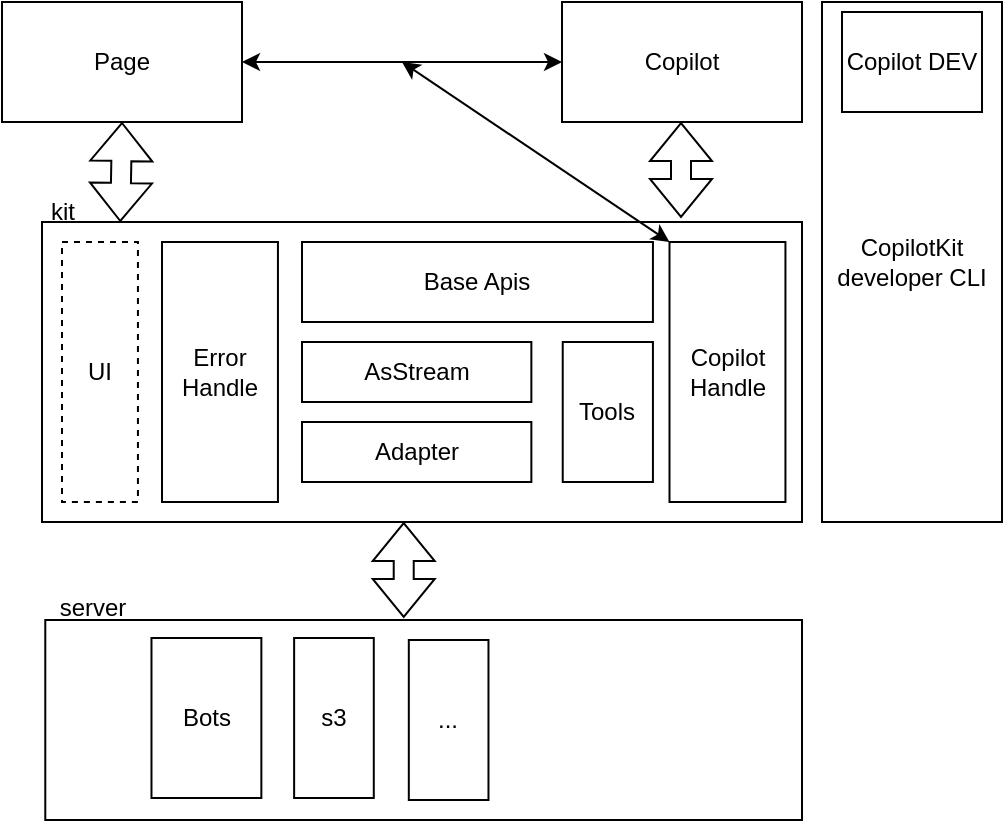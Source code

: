 <mxfile version="24.6.4" type="github">
  <diagram name="第 1 页" id="Zh2iLBxZjpBHtdLT9Kpo">
    <mxGraphModel dx="946" dy="620" grid="1" gridSize="10" guides="1" tooltips="1" connect="1" arrows="1" fold="1" page="1" pageScale="1" pageWidth="5000" pageHeight="5000" math="0" shadow="0">
      <root>
        <mxCell id="0" />
        <mxCell id="1" parent="0" />
        <mxCell id="0PrXw2p8CyodZAnzhfTx-1" value="Page" style="rounded=0;whiteSpace=wrap;html=1;" vertex="1" parent="1">
          <mxGeometry x="360" y="850" width="120" height="60" as="geometry" />
        </mxCell>
        <mxCell id="0PrXw2p8CyodZAnzhfTx-2" value="Copilot" style="rounded=0;whiteSpace=wrap;html=1;" vertex="1" parent="1">
          <mxGeometry x="640" y="850" width="120" height="60" as="geometry" />
        </mxCell>
        <mxCell id="0PrXw2p8CyodZAnzhfTx-3" value="kit" style="text;html=1;align=center;verticalAlign=middle;resizable=0;points=[];autosize=1;strokeColor=none;fillColor=none;" vertex="1" parent="1">
          <mxGeometry x="370" y="940" width="40" height="30" as="geometry" />
        </mxCell>
        <mxCell id="0PrXw2p8CyodZAnzhfTx-13" value="CopilotKit developer CLI" style="rounded=0;whiteSpace=wrap;html=1;" vertex="1" parent="1">
          <mxGeometry x="770" y="850" width="90" height="260" as="geometry" />
        </mxCell>
        <mxCell id="0PrXw2p8CyodZAnzhfTx-14" value="Copilot DEV" style="rounded=0;whiteSpace=wrap;html=1;" vertex="1" parent="1">
          <mxGeometry x="780" y="855" width="70" height="50" as="geometry" />
        </mxCell>
        <mxCell id="0PrXw2p8CyodZAnzhfTx-15" value="" style="group" vertex="1" connectable="0" parent="1">
          <mxGeometry x="375" y="1138" width="385" height="120" as="geometry" />
        </mxCell>
        <mxCell id="0PrXw2p8CyodZAnzhfTx-16" value="" style="rounded=0;whiteSpace=wrap;html=1;" vertex="1" parent="0PrXw2p8CyodZAnzhfTx-15">
          <mxGeometry x="6.638" y="21" width="378.362" height="100" as="geometry" />
        </mxCell>
        <mxCell id="0PrXw2p8CyodZAnzhfTx-18" value="Bots" style="rounded=0;whiteSpace=wrap;html=1;" vertex="1" parent="0PrXw2p8CyodZAnzhfTx-15">
          <mxGeometry x="59.741" y="30" width="54.94" height="80" as="geometry" />
        </mxCell>
        <mxCell id="0PrXw2p8CyodZAnzhfTx-20" value="s3" style="rounded=0;whiteSpace=wrap;html=1;" vertex="1" parent="0PrXw2p8CyodZAnzhfTx-15">
          <mxGeometry x="131.063" y="30" width="39.828" height="80" as="geometry" />
        </mxCell>
        <mxCell id="0PrXw2p8CyodZAnzhfTx-21" value="..." style="rounded=0;whiteSpace=wrap;html=1;" vertex="1" parent="0PrXw2p8CyodZAnzhfTx-15">
          <mxGeometry x="188.407" y="31" width="39.828" height="80" as="geometry" />
        </mxCell>
        <mxCell id="0PrXw2p8CyodZAnzhfTx-22" value="server" style="text;html=1;align=center;verticalAlign=middle;resizable=0;points=[];autosize=1;strokeColor=none;fillColor=none;" vertex="1" parent="0PrXw2p8CyodZAnzhfTx-15">
          <mxGeometry width="60" height="30" as="geometry" />
        </mxCell>
        <mxCell id="0PrXw2p8CyodZAnzhfTx-23" value="" style="shape=flexArrow;endArrow=classic;startArrow=classic;html=1;rounded=0;entryX=0.5;entryY=1;entryDx=0;entryDy=0;" edge="1" parent="0PrXw2p8CyodZAnzhfTx-15">
          <mxGeometry width="100" height="100" relative="1" as="geometry">
            <mxPoint x="185.862" y="20" as="sourcePoint" />
            <mxPoint x="185.862" y="-28" as="targetPoint" />
          </mxGeometry>
        </mxCell>
        <mxCell id="0PrXw2p8CyodZAnzhfTx-24" value="" style="shape=flexArrow;endArrow=classic;startArrow=classic;html=1;rounded=0;entryX=0.5;entryY=1;entryDx=0;entryDy=0;exitX=0.103;exitY=0;exitDx=0;exitDy=0;exitPerimeter=0;" edge="1" parent="1" target="0PrXw2p8CyodZAnzhfTx-1" source="0PrXw2p8CyodZAnzhfTx-5">
          <mxGeometry width="100" height="100" relative="1" as="geometry">
            <mxPoint x="350" y="958" as="sourcePoint" />
            <mxPoint x="350" y="910" as="targetPoint" />
          </mxGeometry>
        </mxCell>
        <mxCell id="0PrXw2p8CyodZAnzhfTx-25" value="" style="shape=flexArrow;endArrow=classic;startArrow=classic;html=1;rounded=0;entryX=0.5;entryY=1;entryDx=0;entryDy=0;" edge="1" parent="1">
          <mxGeometry width="100" height="100" relative="1" as="geometry">
            <mxPoint x="699.5" y="958" as="sourcePoint" />
            <mxPoint x="699.5" y="910" as="targetPoint" />
          </mxGeometry>
        </mxCell>
        <mxCell id="0PrXw2p8CyodZAnzhfTx-30" value="" style="endArrow=classic;startArrow=classic;html=1;rounded=0;entryX=0;entryY=0.5;entryDx=0;entryDy=0;exitX=1;exitY=0.5;exitDx=0;exitDy=0;" edge="1" parent="1" source="0PrXw2p8CyodZAnzhfTx-1" target="0PrXw2p8CyodZAnzhfTx-2">
          <mxGeometry width="50" height="50" relative="1" as="geometry">
            <mxPoint x="470" y="890" as="sourcePoint" />
            <mxPoint x="520" y="840" as="targetPoint" />
          </mxGeometry>
        </mxCell>
        <mxCell id="0PrXw2p8CyodZAnzhfTx-32" value="" style="group" vertex="1" connectable="0" parent="1">
          <mxGeometry x="380" y="960" width="380" height="150" as="geometry" />
        </mxCell>
        <mxCell id="0PrXw2p8CyodZAnzhfTx-5" value="" style="rounded=0;whiteSpace=wrap;html=1;" vertex="1" parent="0PrXw2p8CyodZAnzhfTx-32">
          <mxGeometry width="380" height="150" as="geometry" />
        </mxCell>
        <mxCell id="0PrXw2p8CyodZAnzhfTx-6" value="Error&lt;br&gt;Handle" style="rounded=0;whiteSpace=wrap;html=1;" vertex="1" parent="0PrXw2p8CyodZAnzhfTx-32">
          <mxGeometry x="60.001" y="10" width="57.969" height="130" as="geometry" />
        </mxCell>
        <mxCell id="0PrXw2p8CyodZAnzhfTx-7" value="Copilot&lt;br&gt;Handle" style="rounded=0;whiteSpace=wrap;html=1;" vertex="1" parent="0PrXw2p8CyodZAnzhfTx-32">
          <mxGeometry x="313.75" y="10" width="57.969" height="130" as="geometry" />
        </mxCell>
        <mxCell id="0PrXw2p8CyodZAnzhfTx-8" value="Base Apis" style="rounded=0;whiteSpace=wrap;html=1;" vertex="1" parent="0PrXw2p8CyodZAnzhfTx-32">
          <mxGeometry x="130" y="10" width="175.47" height="40" as="geometry" />
        </mxCell>
        <mxCell id="0PrXw2p8CyodZAnzhfTx-11" value="Adapter" style="rounded=0;whiteSpace=wrap;html=1;" vertex="1" parent="0PrXw2p8CyodZAnzhfTx-32">
          <mxGeometry x="130" y="100" width="114.68" height="30" as="geometry" />
        </mxCell>
        <mxCell id="0PrXw2p8CyodZAnzhfTx-12" value="AsStream" style="rounded=0;whiteSpace=wrap;html=1;" vertex="1" parent="0PrXw2p8CyodZAnzhfTx-32">
          <mxGeometry x="130" y="60" width="114.68" height="30" as="geometry" />
        </mxCell>
        <mxCell id="0PrXw2p8CyodZAnzhfTx-28" value="Tools" style="rounded=0;whiteSpace=wrap;html=1;" vertex="1" parent="0PrXw2p8CyodZAnzhfTx-32">
          <mxGeometry x="260.367" y="60" width="45.106" height="70" as="geometry" />
        </mxCell>
        <mxCell id="0PrXw2p8CyodZAnzhfTx-29" value="UI" style="rounded=0;whiteSpace=wrap;html=1;dashed=1;" vertex="1" parent="0PrXw2p8CyodZAnzhfTx-32">
          <mxGeometry x="10" y="10" width="37.97" height="130" as="geometry" />
        </mxCell>
        <mxCell id="0PrXw2p8CyodZAnzhfTx-31" value="" style="endArrow=classic;startArrow=classic;html=1;rounded=0;exitX=0;exitY=0;exitDx=0;exitDy=0;" edge="1" parent="1" source="0PrXw2p8CyodZAnzhfTx-7">
          <mxGeometry width="50" height="50" relative="1" as="geometry">
            <mxPoint x="510" y="930" as="sourcePoint" />
            <mxPoint x="560" y="880" as="targetPoint" />
          </mxGeometry>
        </mxCell>
      </root>
    </mxGraphModel>
  </diagram>
</mxfile>
